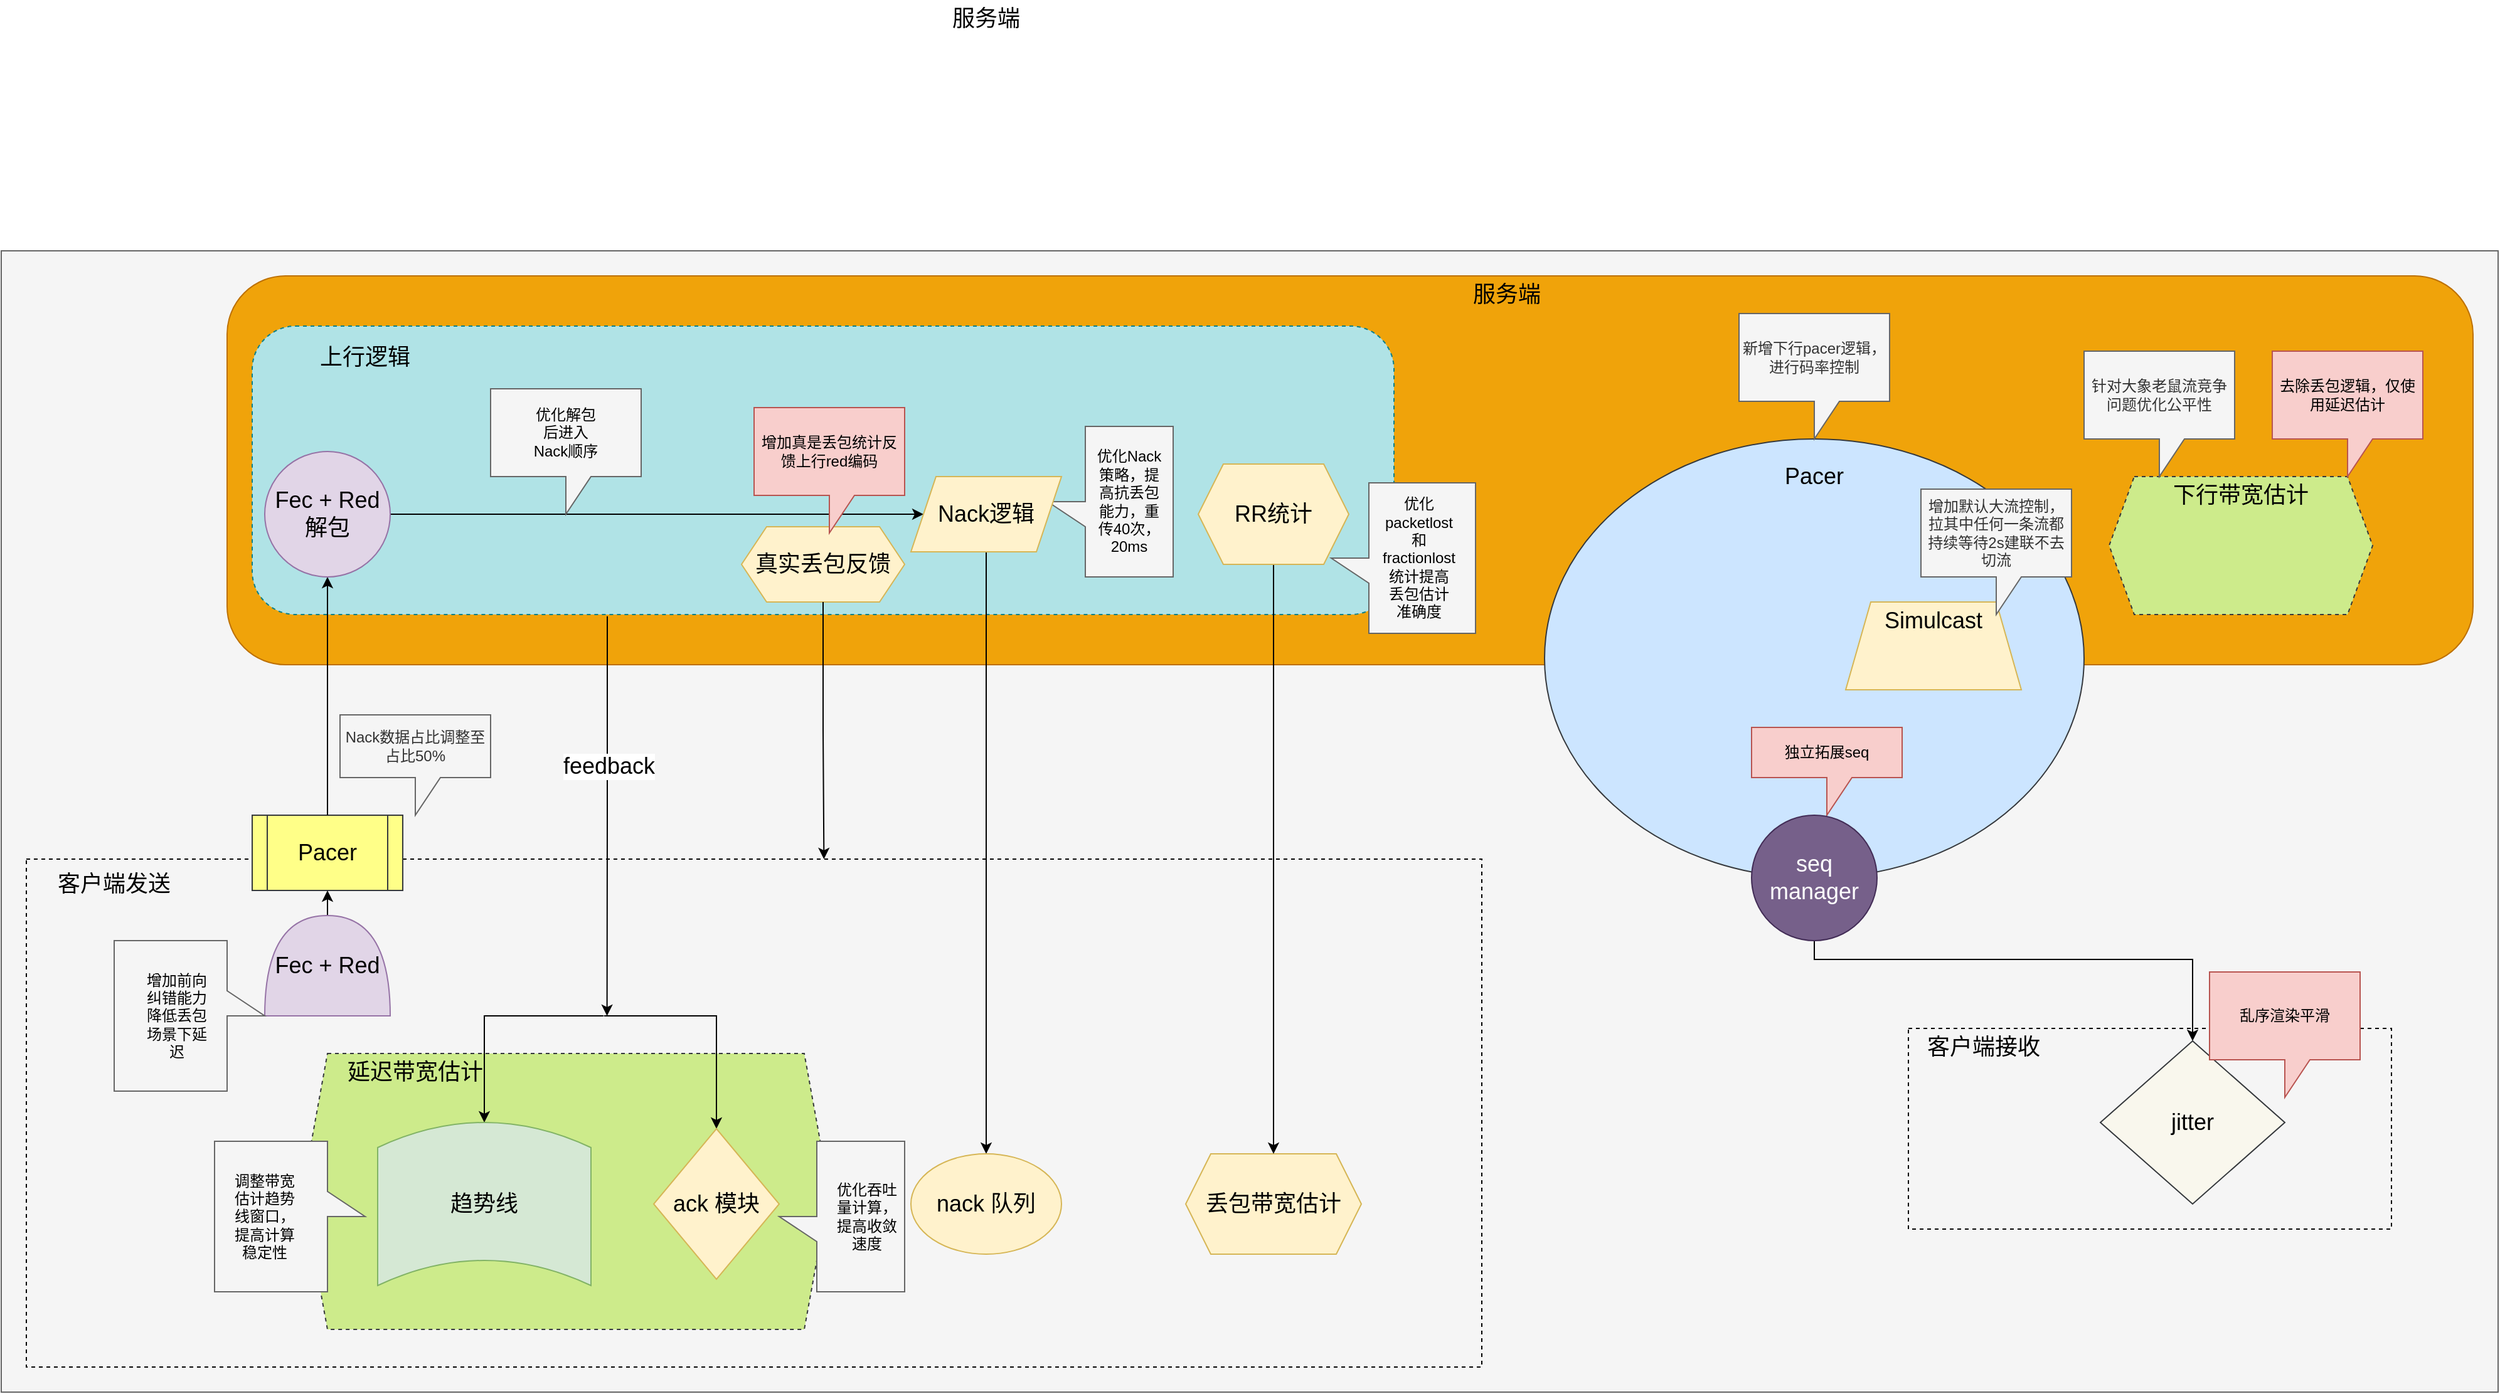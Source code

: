 <mxfile version="22.1.2" type="github">
  <diagram name="第 1 页" id="9yshM-GHMLMCWPPyYdGQ">
    <mxGraphModel dx="3541" dy="2619" grid="1" gridSize="10" guides="1" tooltips="1" connect="1" arrows="1" fold="1" page="1" pageScale="1" pageWidth="827" pageHeight="1169" math="0" shadow="0">
      <root>
        <mxCell id="0" />
        <mxCell id="1" parent="0" />
        <mxCell id="RtZZORmi-Q3a8iIObx9M-77" value="" style="rounded=0;whiteSpace=wrap;html=1;fillColor=#f5f5f5;fontColor=#333333;strokeColor=#666666;" parent="1" vertex="1">
          <mxGeometry x="-420" y="160" width="1990" height="910" as="geometry" />
        </mxCell>
        <mxCell id="RtZZORmi-Q3a8iIObx9M-3" value="" style="rounded=1;whiteSpace=wrap;html=1;fillColor=#f0a30a;fontColor=#000000;strokeColor=#BD7000;" parent="1" vertex="1">
          <mxGeometry x="-240" y="180" width="1790" height="310" as="geometry" />
        </mxCell>
        <mxCell id="RtZZORmi-Q3a8iIObx9M-73" value="" style="rounded=0;whiteSpace=wrap;html=1;fillColor=none;dashed=1;" parent="1" vertex="1">
          <mxGeometry x="1100" y="780" width="385" height="160" as="geometry" />
        </mxCell>
        <mxCell id="RtZZORmi-Q3a8iIObx9M-70" value="" style="shape=hexagon;perimeter=hexagonPerimeter2;whiteSpace=wrap;html=1;fixedSize=1;fillColor=#cdeb8b;dashed=1;strokeColor=#36393d;" parent="1" vertex="1">
          <mxGeometry x="1260" y="340" width="210" height="110" as="geometry" />
        </mxCell>
        <mxCell id="RtZZORmi-Q3a8iIObx9M-52" value="" style="rounded=1;whiteSpace=wrap;html=1;dashed=1;fillColor=#b0e3e6;strokeColor=#0e8088;" parent="1" vertex="1">
          <mxGeometry x="-220" y="220" width="910" height="230" as="geometry" />
        </mxCell>
        <mxCell id="RtZZORmi-Q3a8iIObx9M-22" value="" style="rounded=0;whiteSpace=wrap;html=1;fillColor=none;dashed=1;" parent="1" vertex="1">
          <mxGeometry x="-400" y="645" width="1160" height="405" as="geometry" />
        </mxCell>
        <mxCell id="RtZZORmi-Q3a8iIObx9M-25" value="" style="shape=hexagon;perimeter=hexagonPerimeter2;whiteSpace=wrap;html=1;fixedSize=1;dashed=1;fillColor=#cdeb8b;strokeColor=#36393d;" parent="1" vertex="1">
          <mxGeometry x="-180" y="800" width="420" height="220" as="geometry" />
        </mxCell>
        <mxCell id="RtZZORmi-Q3a8iIObx9M-2" value="&lt;font style=&quot;font-size: 18px;&quot;&gt;客户端发送&lt;/font&gt;" style="text;strokeColor=none;align=center;fillColor=none;html=1;verticalAlign=middle;whiteSpace=wrap;rounded=0;" parent="1" vertex="1">
          <mxGeometry x="-390" y="650" width="120" height="30" as="geometry" />
        </mxCell>
        <mxCell id="RtZZORmi-Q3a8iIObx9M-21" style="edgeStyle=orthogonalEdgeStyle;rounded=0;orthogonalLoop=1;jettySize=auto;html=1;exitX=0.311;exitY=1.006;exitDx=0;exitDy=0;exitPerimeter=0;" parent="1" source="RtZZORmi-Q3a8iIObx9M-52" edge="1">
          <mxGeometry relative="1" as="geometry">
            <mxPoint x="62.8" y="770" as="targetPoint" />
          </mxGeometry>
        </mxCell>
        <mxCell id="RtZZORmi-Q3a8iIObx9M-23" value="&lt;font style=&quot;font-size: 18px;&quot;&gt;feedback&lt;/font&gt;" style="edgeLabel;html=1;align=center;verticalAlign=middle;resizable=0;points=[];" parent="RtZZORmi-Q3a8iIObx9M-21" vertex="1" connectable="0">
          <mxGeometry x="-0.254" y="1" relative="1" as="geometry">
            <mxPoint as="offset" />
          </mxGeometry>
        </mxCell>
        <mxCell id="RtZZORmi-Q3a8iIObx9M-27" style="edgeStyle=orthogonalEdgeStyle;rounded=0;orthogonalLoop=1;jettySize=auto;html=1;entryX=0.5;entryY=0;entryDx=0;entryDy=0;exitX=0.5;exitY=1;exitDx=0;exitDy=0;" parent="1" source="RtZZORmi-Q3a8iIObx9M-57" target="RtZZORmi-Q3a8iIObx9M-24" edge="1">
          <mxGeometry relative="1" as="geometry">
            <mxPoint x="365" y="450" as="sourcePoint" />
          </mxGeometry>
        </mxCell>
        <mxCell id="RtZZORmi-Q3a8iIObx9M-4" value="&lt;font style=&quot;font-size: 18px;&quot;&gt;服务端&lt;/font&gt;" style="text;strokeColor=none;align=center;fillColor=none;html=1;verticalAlign=middle;whiteSpace=wrap;rounded=0;" parent="1" vertex="1">
          <mxGeometry x="335" y="-40" width="60" height="30" as="geometry" />
        </mxCell>
        <mxCell id="RtZZORmi-Q3a8iIObx9M-6" value="&lt;font style=&quot;font-size: 18px;&quot;&gt;客户端接收&lt;/font&gt;" style="text;strokeColor=none;align=center;fillColor=none;html=1;verticalAlign=middle;whiteSpace=wrap;rounded=0;" parent="1" vertex="1">
          <mxGeometry x="1100" y="780" width="120" height="30" as="geometry" />
        </mxCell>
        <mxCell id="RtZZORmi-Q3a8iIObx9M-19" style="edgeStyle=orthogonalEdgeStyle;rounded=0;orthogonalLoop=1;jettySize=auto;html=1;exitX=0;exitY=0.5;exitDx=0;exitDy=0;startArrow=classic;startFill=1;endArrow=none;endFill=0;" parent="1" source="RtZZORmi-Q3a8iIObx9M-14" edge="1">
          <mxGeometry relative="1" as="geometry">
            <mxPoint x="60" y="770" as="targetPoint" />
            <Array as="points">
              <mxPoint x="-35" y="770" />
            </Array>
          </mxGeometry>
        </mxCell>
        <mxCell id="RtZZORmi-Q3a8iIObx9M-14" value="" style="shape=dataStorage;whiteSpace=wrap;html=1;fixedSize=1;rotation=90;fillColor=#d5e8d4;strokeColor=#82b366;" parent="1" vertex="1">
          <mxGeometry x="-100" y="835" width="130" height="170" as="geometry" />
        </mxCell>
        <mxCell id="RtZZORmi-Q3a8iIObx9M-15" value="&lt;font style=&quot;font-size: 18px;&quot;&gt;趋势线&lt;/font&gt;" style="text;strokeColor=none;align=center;fillColor=none;html=1;verticalAlign=middle;whiteSpace=wrap;rounded=0;" parent="1" vertex="1">
          <mxGeometry x="-95" y="905" width="120" height="30" as="geometry" />
        </mxCell>
        <mxCell id="RtZZORmi-Q3a8iIObx9M-20" style="edgeStyle=orthogonalEdgeStyle;rounded=0;orthogonalLoop=1;jettySize=auto;html=1;exitX=0.5;exitY=0;exitDx=0;exitDy=0;endArrow=none;endFill=0;startArrow=classic;startFill=1;" parent="1" source="RtZZORmi-Q3a8iIObx9M-17" edge="1">
          <mxGeometry relative="1" as="geometry">
            <mxPoint x="60.4" y="770" as="targetPoint" />
            <Array as="points">
              <mxPoint x="150" y="770" />
            </Array>
          </mxGeometry>
        </mxCell>
        <mxCell id="RtZZORmi-Q3a8iIObx9M-17" value="&lt;font style=&quot;font-size: 18px;&quot;&gt;ack 模块&lt;/font&gt;" style="rhombus;whiteSpace=wrap;html=1;fillColor=#fff2cc;strokeColor=#d6b656;" parent="1" vertex="1">
          <mxGeometry x="100" y="860" width="100" height="120" as="geometry" />
        </mxCell>
        <mxCell id="RtZZORmi-Q3a8iIObx9M-24" value="&lt;font style=&quot;font-size: 18px;&quot;&gt;nack 队列&lt;/font&gt;" style="ellipse;whiteSpace=wrap;html=1;fillColor=#fff2cc;strokeColor=#d6b656;" parent="1" vertex="1">
          <mxGeometry x="305" y="880" width="120" height="80" as="geometry" />
        </mxCell>
        <mxCell id="RtZZORmi-Q3a8iIObx9M-26" value="&lt;span style=&quot;font-size: 18px;&quot;&gt;延迟带宽估计&lt;/span&gt;" style="text;strokeColor=none;align=center;fillColor=none;html=1;verticalAlign=middle;whiteSpace=wrap;rounded=0;" parent="1" vertex="1">
          <mxGeometry x="-150" y="800" width="120" height="30" as="geometry" />
        </mxCell>
        <mxCell id="RtZZORmi-Q3a8iIObx9M-29" value="&lt;font style=&quot;font-size: 18px;&quot;&gt;Pacer&lt;/font&gt;" style="shape=process;whiteSpace=wrap;html=1;backgroundOutline=1;fillColor=#ffff88;strokeColor=#36393d;" parent="1" vertex="1">
          <mxGeometry x="-220" y="610" width="120" height="60" as="geometry" />
        </mxCell>
        <mxCell id="RtZZORmi-Q3a8iIObx9M-30" style="edgeStyle=orthogonalEdgeStyle;rounded=0;orthogonalLoop=1;jettySize=auto;html=1;exitX=0.5;exitY=0;exitDx=0;exitDy=0;entryX=0.5;entryY=1;entryDx=0;entryDy=0;" parent="1" source="RtZZORmi-Q3a8iIObx9M-29" target="RtZZORmi-Q3a8iIObx9M-55" edge="1">
          <mxGeometry relative="1" as="geometry" />
        </mxCell>
        <mxCell id="RtZZORmi-Q3a8iIObx9M-31" value="&lt;font style=&quot;font-size: 18px;&quot;&gt;丢包带宽估计&lt;/font&gt;" style="shape=hexagon;perimeter=hexagonPerimeter2;whiteSpace=wrap;html=1;fixedSize=1;fillColor=#fff2cc;strokeColor=#d6b656;" parent="1" vertex="1">
          <mxGeometry x="524" y="880" width="140" height="80" as="geometry" />
        </mxCell>
        <mxCell id="RtZZORmi-Q3a8iIObx9M-32" value="" style="endArrow=classic;html=1;rounded=0;entryX=0.5;entryY=0;entryDx=0;entryDy=0;exitX=0.5;exitY=1;exitDx=0;exitDy=0;" parent="1" source="RtZZORmi-Q3a8iIObx9M-60" target="RtZZORmi-Q3a8iIObx9M-31" edge="1">
          <mxGeometry width="50" height="50" relative="1" as="geometry">
            <mxPoint x="1057" y="449" as="sourcePoint" />
            <mxPoint x="620" y="510" as="targetPoint" />
          </mxGeometry>
        </mxCell>
        <mxCell id="RtZZORmi-Q3a8iIObx9M-34" value="Nack数据占比调整至占比50%" style="shape=callout;whiteSpace=wrap;html=1;perimeter=calloutPerimeter;fillColor=#f5f5f5;fontColor=#333333;strokeColor=#666666;" parent="1" vertex="1">
          <mxGeometry x="-150" y="530" width="120" height="80" as="geometry" />
        </mxCell>
        <mxCell id="RtZZORmi-Q3a8iIObx9M-35" value="" style="shape=callout;whiteSpace=wrap;html=1;perimeter=calloutPerimeter;rotation=90;fillColor=#f5f5f5;fontColor=#333333;strokeColor=#666666;" parent="1" vertex="1">
          <mxGeometry x="190" y="880" width="120" height="100" as="geometry" />
        </mxCell>
        <mxCell id="RtZZORmi-Q3a8iIObx9M-36" value="" style="shape=callout;whiteSpace=wrap;html=1;perimeter=calloutPerimeter;rotation=-90;fillColor=#f5f5f5;fontColor=#333333;strokeColor=#666666;" parent="1" vertex="1">
          <mxGeometry x="-250" y="870" width="120" height="120" as="geometry" />
        </mxCell>
        <mxCell id="RtZZORmi-Q3a8iIObx9M-37" value="优化吞吐量计算，提高收敛速度" style="text;strokeColor=none;align=center;fillColor=none;html=1;verticalAlign=middle;whiteSpace=wrap;rounded=0;" parent="1" vertex="1">
          <mxGeometry x="240" y="915" width="60" height="30" as="geometry" />
        </mxCell>
        <mxCell id="RtZZORmi-Q3a8iIObx9M-39" value="调整带宽估计趋势线窗口，提高计算稳定性" style="text;strokeColor=none;align=center;fillColor=none;html=1;verticalAlign=middle;whiteSpace=wrap;rounded=0;" parent="1" vertex="1">
          <mxGeometry x="-240" y="915" width="60" height="30" as="geometry" />
        </mxCell>
        <mxCell id="RtZZORmi-Q3a8iIObx9M-40" value="" style="shape=callout;whiteSpace=wrap;html=1;perimeter=calloutPerimeter;rotation=90;fillColor=#f5f5f5;fontColor=#333333;strokeColor=#666666;" parent="1" vertex="1">
          <mxGeometry x="637.5" y="347.5" width="120" height="115" as="geometry" />
        </mxCell>
        <mxCell id="RtZZORmi-Q3a8iIObx9M-41" value="优化packetlost 和 fractionlost统计提高丢包估计准确度" style="text;strokeColor=none;align=center;fillColor=none;html=1;verticalAlign=middle;whiteSpace=wrap;rounded=0;" parent="1" vertex="1">
          <mxGeometry x="680" y="390" width="60" height="30" as="geometry" />
        </mxCell>
        <mxCell id="RtZZORmi-Q3a8iIObx9M-42" value="" style="shape=callout;whiteSpace=wrap;html=1;perimeter=calloutPerimeter;rotation=90;fillColor=#f5f5f5;fontColor=#333333;strokeColor=#666666;" parent="1" vertex="1">
          <mxGeometry x="404" y="310" width="120" height="100" as="geometry" />
        </mxCell>
        <mxCell id="RtZZORmi-Q3a8iIObx9M-43" value="优化Nack策略，提高抗丢包能力，重传40次，20ms" style="text;strokeColor=none;align=center;fillColor=none;html=1;verticalAlign=middle;whiteSpace=wrap;rounded=0;" parent="1" vertex="1">
          <mxGeometry x="449" y="345" width="60" height="30" as="geometry" />
        </mxCell>
        <mxCell id="RtZZORmi-Q3a8iIObx9M-46" style="edgeStyle=orthogonalEdgeStyle;rounded=0;orthogonalLoop=1;jettySize=auto;html=1;exitX=1;exitY=0.5;exitDx=0;exitDy=0;exitPerimeter=0;entryX=0.5;entryY=1;entryDx=0;entryDy=0;" parent="1" source="RtZZORmi-Q3a8iIObx9M-44" target="RtZZORmi-Q3a8iIObx9M-29" edge="1">
          <mxGeometry relative="1" as="geometry" />
        </mxCell>
        <mxCell id="RtZZORmi-Q3a8iIObx9M-44" value="" style="shape=or;whiteSpace=wrap;html=1;rotation=-90;fillColor=#e1d5e7;strokeColor=#9673a6;" parent="1" vertex="1">
          <mxGeometry x="-200" y="680" width="80" height="100" as="geometry" />
        </mxCell>
        <mxCell id="RtZZORmi-Q3a8iIObx9M-45" value="&lt;font style=&quot;font-size: 18px;&quot;&gt;Fec + Red&lt;/font&gt;" style="text;strokeColor=none;align=center;fillColor=none;html=1;verticalAlign=middle;whiteSpace=wrap;rounded=0;" parent="1" vertex="1">
          <mxGeometry x="-220" y="715" width="120" height="30" as="geometry" />
        </mxCell>
        <mxCell id="RtZZORmi-Q3a8iIObx9M-47" value="" style="shape=callout;whiteSpace=wrap;html=1;perimeter=calloutPerimeter;rotation=-90;fillColor=#f5f5f5;fontColor=#333333;strokeColor=#666666;" parent="1" vertex="1">
          <mxGeometry x="-330" y="710" width="120" height="120" as="geometry" />
        </mxCell>
        <mxCell id="RtZZORmi-Q3a8iIObx9M-48" value="增加前向纠错能力降低丢包场景下延迟" style="text;strokeColor=none;align=center;fillColor=none;html=1;verticalAlign=middle;whiteSpace=wrap;rounded=0;" parent="1" vertex="1">
          <mxGeometry x="-310" y="755" width="60" height="30" as="geometry" />
        </mxCell>
        <mxCell id="RtZZORmi-Q3a8iIObx9M-75" style="edgeStyle=orthogonalEdgeStyle;rounded=0;orthogonalLoop=1;jettySize=auto;html=1;exitX=0.5;exitY=1;exitDx=0;exitDy=0;" parent="1" source="RtZZORmi-Q3a8iIObx9M-49" target="RtZZORmi-Q3a8iIObx9M-74" edge="1">
          <mxGeometry relative="1" as="geometry" />
        </mxCell>
        <mxCell id="RtZZORmi-Q3a8iIObx9M-49" value="" style="ellipse;whiteSpace=wrap;html=1;fillColor=#cce5ff;strokeColor=#36393d;" parent="1" vertex="1">
          <mxGeometry x="810" y="310" width="430" height="350" as="geometry" />
        </mxCell>
        <mxCell id="RtZZORmi-Q3a8iIObx9M-50" value="&lt;span style=&quot;font-size: 18px;&quot;&gt;下行带宽估计&lt;/span&gt;" style="text;strokeColor=none;align=center;fillColor=none;html=1;verticalAlign=middle;whiteSpace=wrap;rounded=0;" parent="1" vertex="1">
          <mxGeometry x="1305" y="340" width="120" height="30" as="geometry" />
        </mxCell>
        <mxCell id="RtZZORmi-Q3a8iIObx9M-53" value="&lt;span style=&quot;font-size: 18px;&quot;&gt;上行逻辑&lt;/span&gt;" style="text;strokeColor=none;align=center;fillColor=none;html=1;verticalAlign=middle;whiteSpace=wrap;rounded=0;" parent="1" vertex="1">
          <mxGeometry x="-190" y="230" width="120" height="30" as="geometry" />
        </mxCell>
        <mxCell id="RtZZORmi-Q3a8iIObx9M-59" style="edgeStyle=orthogonalEdgeStyle;rounded=0;orthogonalLoop=1;jettySize=auto;html=1;exitX=1;exitY=0.5;exitDx=0;exitDy=0;entryX=0;entryY=0.5;entryDx=0;entryDy=0;" parent="1" source="RtZZORmi-Q3a8iIObx9M-55" target="RtZZORmi-Q3a8iIObx9M-57" edge="1">
          <mxGeometry relative="1" as="geometry" />
        </mxCell>
        <mxCell id="RtZZORmi-Q3a8iIObx9M-55" value="&lt;font style=&quot;font-size: 18px;&quot;&gt;Fec + Red解包&lt;/font&gt;" style="ellipse;whiteSpace=wrap;html=1;aspect=fixed;fillColor=#e1d5e7;strokeColor=#9673a6;" parent="1" vertex="1">
          <mxGeometry x="-210" y="320" width="100" height="100" as="geometry" />
        </mxCell>
        <mxCell id="RtZZORmi-Q3a8iIObx9M-57" value="&lt;font style=&quot;font-size: 18px;&quot;&gt;Nack逻辑&lt;/font&gt;" style="shape=parallelogram;perimeter=parallelogramPerimeter;whiteSpace=wrap;html=1;fixedSize=1;fillColor=#fff2cc;strokeColor=#d6b656;" parent="1" vertex="1">
          <mxGeometry x="305" y="340" width="120" height="60" as="geometry" />
        </mxCell>
        <mxCell id="RtZZORmi-Q3a8iIObx9M-58" value="" style="shape=callout;whiteSpace=wrap;html=1;perimeter=calloutPerimeter;rotation=0;fillColor=#f5f5f5;fontColor=#333333;strokeColor=#666666;" parent="1" vertex="1">
          <mxGeometry x="-30" y="270" width="120" height="100" as="geometry" />
        </mxCell>
        <mxCell id="RtZZORmi-Q3a8iIObx9M-60" value="&lt;font style=&quot;font-size: 18px;&quot;&gt;RR统计&lt;/font&gt;" style="shape=hexagon;perimeter=hexagonPerimeter2;whiteSpace=wrap;html=1;fixedSize=1;fillColor=#fff2cc;strokeColor=#d6b656;" parent="1" vertex="1">
          <mxGeometry x="534" y="330" width="120" height="80" as="geometry" />
        </mxCell>
        <mxCell id="RtZZORmi-Q3a8iIObx9M-61" value="优化解包后进入Nack顺序" style="text;strokeColor=none;align=center;fillColor=none;html=1;verticalAlign=middle;whiteSpace=wrap;rounded=0;" parent="1" vertex="1">
          <mxGeometry y="290" width="60" height="30" as="geometry" />
        </mxCell>
        <mxCell id="RtZZORmi-Q3a8iIObx9M-63" value="&lt;span style=&quot;font-size: 18px;&quot;&gt;Pacer&lt;/span&gt;" style="text;strokeColor=none;align=center;fillColor=none;html=1;verticalAlign=middle;whiteSpace=wrap;rounded=0;" parent="1" vertex="1">
          <mxGeometry x="965" y="325" width="120" height="30" as="geometry" />
        </mxCell>
        <mxCell id="RtZZORmi-Q3a8iIObx9M-64" value="新增下行pacer逻辑，进行码率控制" style="shape=callout;whiteSpace=wrap;html=1;perimeter=calloutPerimeter;rotation=0;fillColor=#f5f5f5;fontColor=#333333;strokeColor=#666666;" parent="1" vertex="1">
          <mxGeometry x="965" y="210" width="120" height="100" as="geometry" />
        </mxCell>
        <mxCell id="RtZZORmi-Q3a8iIObx9M-67" value="" style="shape=trapezoid;perimeter=trapezoidPerimeter;whiteSpace=wrap;html=1;fixedSize=1;fillColor=#fff2cc;strokeColor=#d6b656;" parent="1" vertex="1">
          <mxGeometry x="1050" y="440" width="140" height="70" as="geometry" />
        </mxCell>
        <mxCell id="RtZZORmi-Q3a8iIObx9M-68" value="&lt;span style=&quot;font-size: 18px;&quot;&gt;Simulcast&lt;/span&gt;" style="text;strokeColor=none;align=center;fillColor=none;html=1;verticalAlign=middle;whiteSpace=wrap;rounded=0;" parent="1" vertex="1">
          <mxGeometry x="1060" y="440" width="120" height="30" as="geometry" />
        </mxCell>
        <mxCell id="RtZZORmi-Q3a8iIObx9M-69" value="增加默认大流控制，拉其中任何一条流都持续等待2s建联不去切流" style="shape=callout;whiteSpace=wrap;html=1;perimeter=calloutPerimeter;rotation=0;fillColor=#f5f5f5;fontColor=#333333;strokeColor=#666666;" parent="1" vertex="1">
          <mxGeometry x="1110" y="350" width="120" height="100" as="geometry" />
        </mxCell>
        <mxCell id="RtZZORmi-Q3a8iIObx9M-71" value="去除丢包逻辑，仅使用延迟估计" style="shape=callout;whiteSpace=wrap;html=1;perimeter=calloutPerimeter;rotation=0;fillColor=#f8cecc;strokeColor=#b85450;" parent="1" vertex="1">
          <mxGeometry x="1390" y="240" width="120" height="100" as="geometry" />
        </mxCell>
        <mxCell id="RtZZORmi-Q3a8iIObx9M-72" value="针对大象老鼠流竞争问题优化公平性" style="shape=callout;whiteSpace=wrap;html=1;perimeter=calloutPerimeter;rotation=0;fillColor=#f5f5f5;fontColor=#333333;strokeColor=#666666;" parent="1" vertex="1">
          <mxGeometry x="1240" y="240" width="120" height="100" as="geometry" />
        </mxCell>
        <mxCell id="RtZZORmi-Q3a8iIObx9M-74" value="&lt;font style=&quot;font-size: 18px;&quot;&gt;jitter&lt;/font&gt;" style="rhombus;whiteSpace=wrap;html=1;fillColor=#f9f7ed;strokeColor=#36393d;" parent="1" vertex="1">
          <mxGeometry x="1253" y="790" width="147" height="130" as="geometry" />
        </mxCell>
        <mxCell id="RtZZORmi-Q3a8iIObx9M-76" value="乱序渲染平滑" style="shape=callout;whiteSpace=wrap;html=1;perimeter=calloutPerimeter;rotation=0;fillColor=#f8cecc;strokeColor=#b85450;" parent="1" vertex="1">
          <mxGeometry x="1340" y="735" width="120" height="100" as="geometry" />
        </mxCell>
        <mxCell id="RtZZORmi-Q3a8iIObx9M-78" value="&lt;font style=&quot;font-size: 18px;&quot;&gt;服务端&lt;/font&gt;" style="text;strokeColor=none;align=center;fillColor=none;html=1;verticalAlign=middle;whiteSpace=wrap;rounded=0;" parent="1" vertex="1">
          <mxGeometry x="720" y="180" width="120" height="30" as="geometry" />
        </mxCell>
        <mxCell id="RtZZORmi-Q3a8iIObx9M-79" value="独立拓展seq" style="shape=callout;whiteSpace=wrap;html=1;perimeter=calloutPerimeter;rotation=0;fillColor=#f8cecc;strokeColor=#b85450;" parent="1" vertex="1">
          <mxGeometry x="975" y="540" width="120" height="70" as="geometry" />
        </mxCell>
        <mxCell id="RtZZORmi-Q3a8iIObx9M-80" value="&lt;font style=&quot;font-size: 18px;&quot;&gt;seq manager&lt;/font&gt;" style="ellipse;whiteSpace=wrap;html=1;aspect=fixed;fillColor=#76608a;strokeColor=#432D57;fontColor=#ffffff;" parent="1" vertex="1">
          <mxGeometry x="975" y="610" width="100" height="100" as="geometry" />
        </mxCell>
        <mxCell id="RtZZORmi-Q3a8iIObx9M-81" value="&lt;span style=&quot;font-size: 18px;&quot;&gt;真实丢包反馈&lt;/span&gt;" style="shape=hexagon;perimeter=hexagonPerimeter2;whiteSpace=wrap;html=1;fixedSize=1;fillColor=#fff2cc;strokeColor=#d6b656;" parent="1" vertex="1">
          <mxGeometry x="170" y="380" width="130" height="60" as="geometry" />
        </mxCell>
        <mxCell id="RtZZORmi-Q3a8iIObx9M-82" style="edgeStyle=orthogonalEdgeStyle;rounded=0;orthogonalLoop=1;jettySize=auto;html=1;exitX=0.5;exitY=1;exitDx=0;exitDy=0;entryX=0.548;entryY=0;entryDx=0;entryDy=0;entryPerimeter=0;" parent="1" source="RtZZORmi-Q3a8iIObx9M-81" target="RtZZORmi-Q3a8iIObx9M-22" edge="1">
          <mxGeometry relative="1" as="geometry" />
        </mxCell>
        <mxCell id="RtZZORmi-Q3a8iIObx9M-83" value="增加真是丢包统计反馈上行red编码" style="shape=callout;whiteSpace=wrap;html=1;perimeter=calloutPerimeter;rotation=0;fillColor=#f8cecc;strokeColor=#b85450;" parent="1" vertex="1">
          <mxGeometry x="180" y="285" width="120" height="100" as="geometry" />
        </mxCell>
      </root>
    </mxGraphModel>
  </diagram>
</mxfile>
